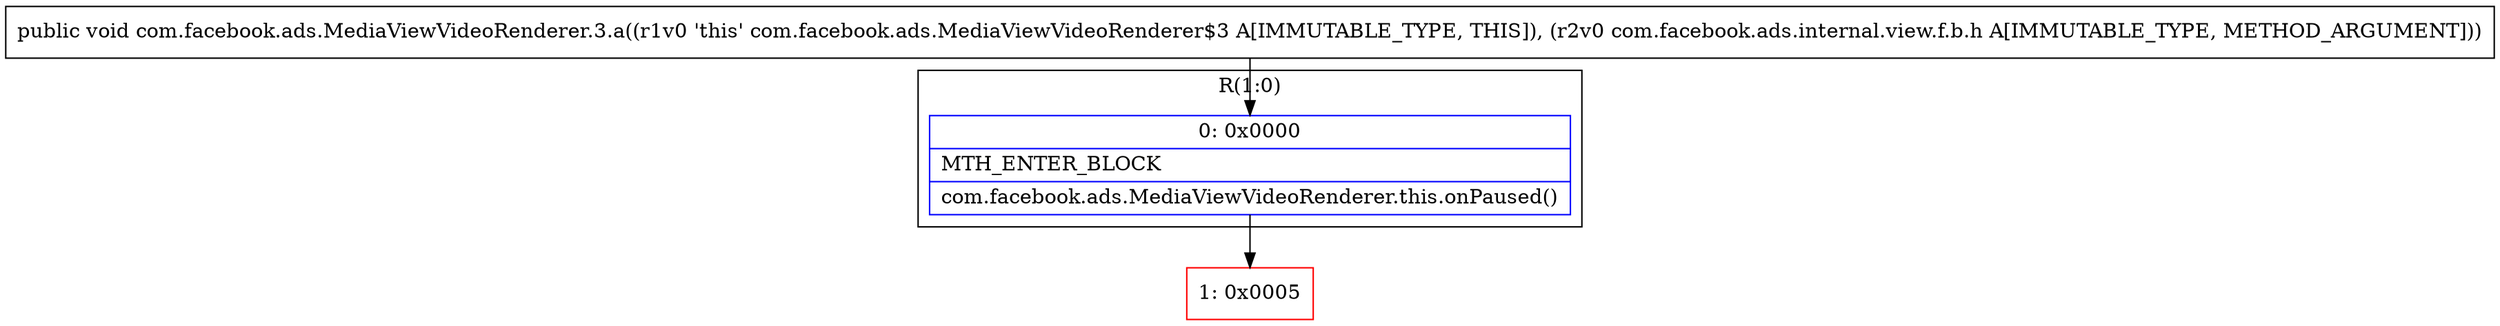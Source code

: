 digraph "CFG forcom.facebook.ads.MediaViewVideoRenderer.3.a(Lcom\/facebook\/ads\/internal\/view\/f\/b\/h;)V" {
subgraph cluster_Region_661992854 {
label = "R(1:0)";
node [shape=record,color=blue];
Node_0 [shape=record,label="{0\:\ 0x0000|MTH_ENTER_BLOCK\l|com.facebook.ads.MediaViewVideoRenderer.this.onPaused()\l}"];
}
Node_1 [shape=record,color=red,label="{1\:\ 0x0005}"];
MethodNode[shape=record,label="{public void com.facebook.ads.MediaViewVideoRenderer.3.a((r1v0 'this' com.facebook.ads.MediaViewVideoRenderer$3 A[IMMUTABLE_TYPE, THIS]), (r2v0 com.facebook.ads.internal.view.f.b.h A[IMMUTABLE_TYPE, METHOD_ARGUMENT])) }"];
MethodNode -> Node_0;
Node_0 -> Node_1;
}

